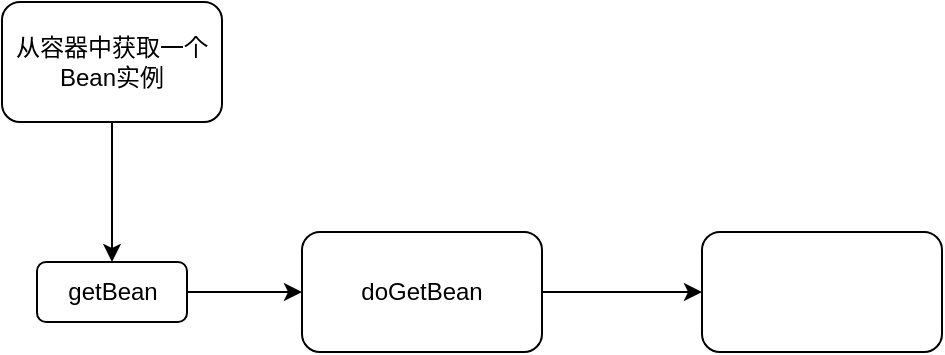 <mxfile version="14.5.1" type="github">
  <diagram id="C5RBs43oDa-KdzZeNtuy" name="Page-1">
    <mxGraphModel dx="1038" dy="548" grid="1" gridSize="10" guides="1" tooltips="1" connect="1" arrows="1" fold="1" page="1" pageScale="1" pageWidth="827" pageHeight="1169" math="0" shadow="0">
      <root>
        <mxCell id="WIyWlLk6GJQsqaUBKTNV-0" />
        <mxCell id="WIyWlLk6GJQsqaUBKTNV-1" parent="WIyWlLk6GJQsqaUBKTNV-0" />
        <mxCell id="idAk820mfBJ3iC1625Qn-3" value="" style="edgeStyle=orthogonalEdgeStyle;rounded=0;orthogonalLoop=1;jettySize=auto;html=1;" edge="1" parent="WIyWlLk6GJQsqaUBKTNV-1" source="idAk820mfBJ3iC1625Qn-1" target="idAk820mfBJ3iC1625Qn-2">
          <mxGeometry relative="1" as="geometry" />
        </mxCell>
        <mxCell id="idAk820mfBJ3iC1625Qn-1" value="从容器中获取一个Bean实例" style="rounded=1;whiteSpace=wrap;html=1;" vertex="1" parent="WIyWlLk6GJQsqaUBKTNV-1">
          <mxGeometry x="90" y="50" width="110" height="60" as="geometry" />
        </mxCell>
        <mxCell id="idAk820mfBJ3iC1625Qn-7" value="" style="edgeStyle=orthogonalEdgeStyle;rounded=0;orthogonalLoop=1;jettySize=auto;html=1;" edge="1" parent="WIyWlLk6GJQsqaUBKTNV-1" source="idAk820mfBJ3iC1625Qn-2" target="idAk820mfBJ3iC1625Qn-6">
          <mxGeometry relative="1" as="geometry" />
        </mxCell>
        <mxCell id="idAk820mfBJ3iC1625Qn-2" value="getBean" style="whiteSpace=wrap;html=1;rounded=1;" vertex="1" parent="WIyWlLk6GJQsqaUBKTNV-1">
          <mxGeometry x="107.5" y="180" width="75" height="30" as="geometry" />
        </mxCell>
        <mxCell id="idAk820mfBJ3iC1625Qn-9" value="" style="edgeStyle=orthogonalEdgeStyle;rounded=0;orthogonalLoop=1;jettySize=auto;html=1;" edge="1" parent="WIyWlLk6GJQsqaUBKTNV-1" source="idAk820mfBJ3iC1625Qn-6" target="idAk820mfBJ3iC1625Qn-8">
          <mxGeometry relative="1" as="geometry" />
        </mxCell>
        <mxCell id="idAk820mfBJ3iC1625Qn-6" value="doGetBean" style="whiteSpace=wrap;html=1;rounded=1;" vertex="1" parent="WIyWlLk6GJQsqaUBKTNV-1">
          <mxGeometry x="240" y="165" width="120" height="60" as="geometry" />
        </mxCell>
        <mxCell id="idAk820mfBJ3iC1625Qn-8" value="" style="whiteSpace=wrap;html=1;rounded=1;" vertex="1" parent="WIyWlLk6GJQsqaUBKTNV-1">
          <mxGeometry x="440" y="165" width="120" height="60" as="geometry" />
        </mxCell>
      </root>
    </mxGraphModel>
  </diagram>
</mxfile>
